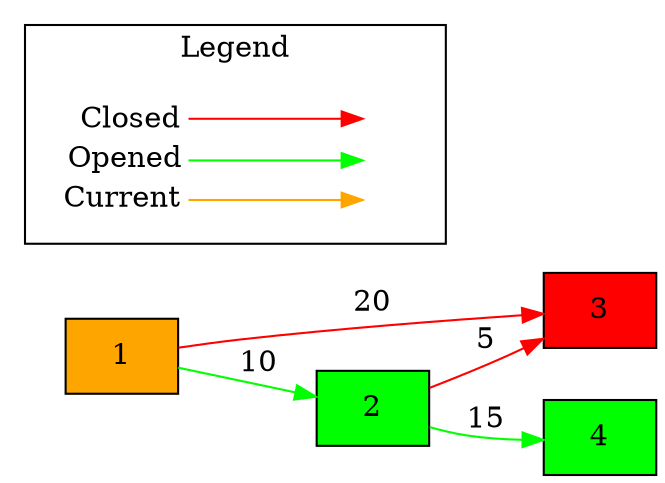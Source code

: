 digraph G {
  graph [rankdir=LR];
  node [shape="box", color = "black", style="filled"];
  "0x600002ba82c0" [label="4", fillcolor="green"];
  "0x600002ba8280" [label="3", fillcolor="red"];
  "0x600002ba8240" [label="2", fillcolor="green"];
  "0x600002ba8240" -> "0x600002ba82c0" [label="15", color="green"];
  "0x600002ba8240" -> "0x600002ba8280" [label="5", color="red"];
  "0x600002ba8200" [label="1", fillcolor="orange"];
  "0x600002ba8200" -> "0x600002ba8280" [label="20", color="red"];
  "0x600002ba8200" -> "0x600002ba8240" [label="10", color="green"];
  rankdir=LR
  node [shape=plaintext]
  subgraph cluster_01 { 
    label = "Legend";
    key [label=<<table border="0" cellpadding="2" cellspacing="0" cellborder="0">
      <tr><td align="right" port="i1">Closed</td></tr>
      <tr><td align="right" port="i2">Opened</td></tr>
      <tr><td align="right" port="i3">Current</td></tr>
      </table>>, color=white]
    key2 [label=<<table border="0" cellpadding="2" cellspacing="0" cellborder="0">
      <tr><td port="i1">&nbsp;</td></tr>
      <tr><td port="i2">&nbsp;</td></tr>
      <tr><td port="i3">&nbsp;</td></tr>
      </table>>, color=white]
    key:i1:e -> key2:i1:w [color=red]
    key:i2:e -> key2:i2:w [color=green]
    key:i3:e -> key2:i3:w [color=orange]
  }
}
